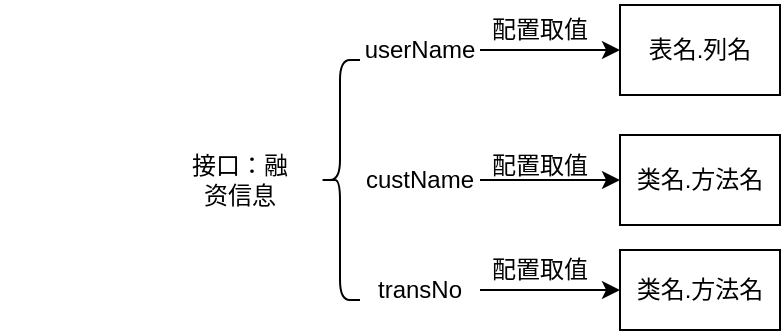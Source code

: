 <mxfile version="26.0.7">
  <diagram name="第 1 页" id="dSIen9gL5V9xYAruqdZ_">
    <mxGraphModel dx="1221" dy="607" grid="1" gridSize="10" guides="1" tooltips="1" connect="1" arrows="1" fold="1" page="1" pageScale="1" pageWidth="827" pageHeight="1169" math="0" shadow="0">
      <root>
        <mxCell id="0" />
        <mxCell id="1" parent="0" />
        <mxCell id="QdTmFuUWVvn-fkTDAf5--4" value="" style="ellipse;whiteSpace=wrap;html=1;align=center;aspect=fixed;fillColor=none;strokeColor=none;resizable=0;perimeter=centerPerimeter;rotatable=0;allowArrows=0;points=[];outlineConnect=1;" vertex="1" parent="1">
          <mxGeometry x="110" y="250" width="10" height="10" as="geometry" />
        </mxCell>
        <mxCell id="QdTmFuUWVvn-fkTDAf5--17" value="" style="edgeStyle=orthogonalEdgeStyle;rounded=0;orthogonalLoop=1;jettySize=auto;html=1;" edge="1" parent="1" source="QdTmFuUWVvn-fkTDAf5--8" target="QdTmFuUWVvn-fkTDAf5--13">
          <mxGeometry relative="1" as="geometry" />
        </mxCell>
        <mxCell id="QdTmFuUWVvn-fkTDAf5--8" value="&lt;span style=&quot;text-wrap-mode: nowrap;&quot;&gt;userName&lt;/span&gt;" style="text;html=1;align=center;verticalAlign=middle;whiteSpace=wrap;rounded=0;" vertex="1" parent="1">
          <mxGeometry x="290" y="170" width="60" height="30" as="geometry" />
        </mxCell>
        <mxCell id="QdTmFuUWVvn-fkTDAf5--9" value="" style="shape=curlyBracket;whiteSpace=wrap;html=1;rounded=1;labelPosition=left;verticalLabelPosition=middle;align=right;verticalAlign=middle;" vertex="1" parent="1">
          <mxGeometry x="270" y="190" width="20" height="120" as="geometry" />
        </mxCell>
        <mxCell id="QdTmFuUWVvn-fkTDAf5--18" value="" style="edgeStyle=orthogonalEdgeStyle;rounded=0;orthogonalLoop=1;jettySize=auto;html=1;" edge="1" parent="1" source="QdTmFuUWVvn-fkTDAf5--10" target="QdTmFuUWVvn-fkTDAf5--14">
          <mxGeometry relative="1" as="geometry" />
        </mxCell>
        <mxCell id="QdTmFuUWVvn-fkTDAf5--10" value="&lt;span style=&quot;text-wrap-mode: nowrap;&quot;&gt;custName&lt;/span&gt;" style="text;html=1;align=center;verticalAlign=middle;whiteSpace=wrap;rounded=0;" vertex="1" parent="1">
          <mxGeometry x="290" y="235" width="60" height="30" as="geometry" />
        </mxCell>
        <mxCell id="QdTmFuUWVvn-fkTDAf5--19" value="" style="edgeStyle=orthogonalEdgeStyle;rounded=0;orthogonalLoop=1;jettySize=auto;html=1;" edge="1" parent="1" source="QdTmFuUWVvn-fkTDAf5--11" target="QdTmFuUWVvn-fkTDAf5--15">
          <mxGeometry relative="1" as="geometry" />
        </mxCell>
        <mxCell id="QdTmFuUWVvn-fkTDAf5--11" value="&lt;span style=&quot;text-wrap-mode: nowrap;&quot;&gt;transNo&lt;/span&gt;" style="text;html=1;align=center;verticalAlign=middle;whiteSpace=wrap;rounded=0;" vertex="1" parent="1">
          <mxGeometry x="290" y="290" width="60" height="30" as="geometry" />
        </mxCell>
        <mxCell id="QdTmFuUWVvn-fkTDAf5--12" value="&lt;span style=&quot;text-wrap-mode: nowrap;&quot;&gt;接口：融资信息&lt;/span&gt;" style="text;html=1;align=center;verticalAlign=middle;whiteSpace=wrap;rounded=0;" vertex="1" parent="1">
          <mxGeometry x="200" y="235" width="60" height="30" as="geometry" />
        </mxCell>
        <mxCell id="QdTmFuUWVvn-fkTDAf5--13" value="&lt;div&gt;表名.列名&lt;/div&gt;" style="rounded=0;whiteSpace=wrap;html=1;" vertex="1" parent="1">
          <mxGeometry x="420" y="162.5" width="80" height="45" as="geometry" />
        </mxCell>
        <mxCell id="QdTmFuUWVvn-fkTDAf5--14" value="&lt;div&gt;类名.方法名&lt;/div&gt;" style="rounded=0;whiteSpace=wrap;html=1;" vertex="1" parent="1">
          <mxGeometry x="420" y="227.5" width="80" height="45" as="geometry" />
        </mxCell>
        <mxCell id="QdTmFuUWVvn-fkTDAf5--15" value="&lt;div&gt;类名.方法名&lt;/div&gt;" style="rounded=0;whiteSpace=wrap;html=1;" vertex="1" parent="1">
          <mxGeometry x="420" y="285" width="80" height="40" as="geometry" />
        </mxCell>
        <mxCell id="QdTmFuUWVvn-fkTDAf5--20" value="&lt;span style=&quot;text-wrap-mode: nowrap;&quot;&gt;配置取值&lt;/span&gt;" style="text;html=1;align=center;verticalAlign=middle;whiteSpace=wrap;rounded=0;" vertex="1" parent="1">
          <mxGeometry x="350" y="160" width="60" height="30" as="geometry" />
        </mxCell>
        <mxCell id="QdTmFuUWVvn-fkTDAf5--21" value="&lt;span style=&quot;text-wrap-mode: nowrap;&quot;&gt;配置取值&lt;/span&gt;" style="text;html=1;align=center;verticalAlign=middle;whiteSpace=wrap;rounded=0;" vertex="1" parent="1">
          <mxGeometry x="350" y="227.5" width="60" height="30" as="geometry" />
        </mxCell>
        <mxCell id="QdTmFuUWVvn-fkTDAf5--22" value="&lt;span style=&quot;text-wrap-mode: nowrap;&quot;&gt;配置取值&lt;/span&gt;" style="text;html=1;align=center;verticalAlign=middle;whiteSpace=wrap;rounded=0;" vertex="1" parent="1">
          <mxGeometry x="350" y="280" width="60" height="30" as="geometry" />
        </mxCell>
      </root>
    </mxGraphModel>
  </diagram>
</mxfile>
